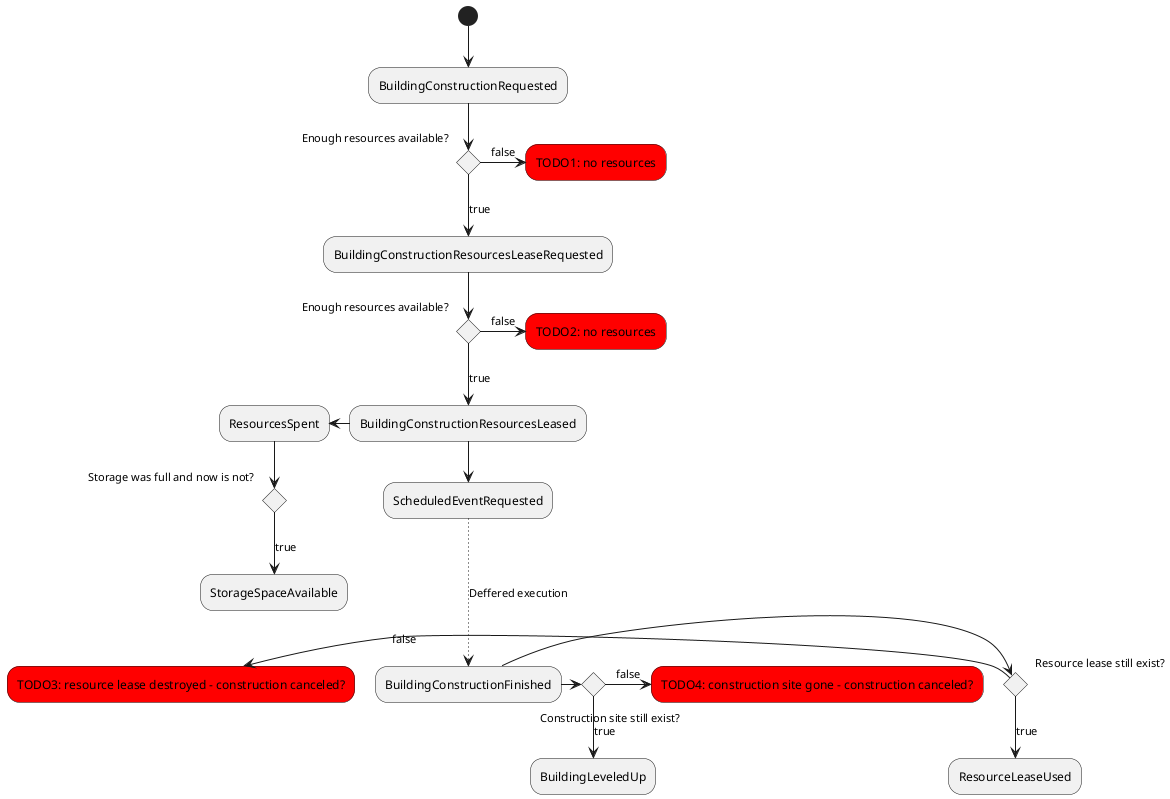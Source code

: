 @startuml

skinparam activity {
  BackgroundColor<< Error >> Red
}

(*) --> "BuildingConstructionRequested"

"BuildingConstructionRequested" --> if "Enough resources available?" then
    --> [true] "BuildingConstructionResourcesLeaseRequested"
else
    -r-> [false] "TODO1: no resources" << Error >>
endif


"BuildingConstructionResourcesLeaseRequested" --> if "Enough resources available?" then
    --> [true] "BuildingConstructionResourcesLeased"
else
    -r-> [false] "TODO2: no resources" << Error >>
endif

"BuildingConstructionResourcesLeased" -l-> "ResourcesSpent"

if "Storage was full and now is not?" then
    --> [true] "StorageSpaceAvailable"
endif

"BuildingConstructionResourcesLeased" --> "ScheduledEventRequested"
...> [Deffered execution] "BuildingConstructionFinished"

"BuildingConstructionFinished" -l-> if "Resource lease still exist?" then
    --> [true] "ResourceLeaseUsed"
else
    -l-> [false] "TODO3: resource lease destroyed - construction canceled?" << Error >>
endif

"BuildingConstructionFinished" -r-> if "Construction site still exist?" then
    --> [true] "BuildingLeveledUp"
else
    -r-> [false] "TODO4: construction site gone - construction canceled?" << Error >>
endif

@enduml